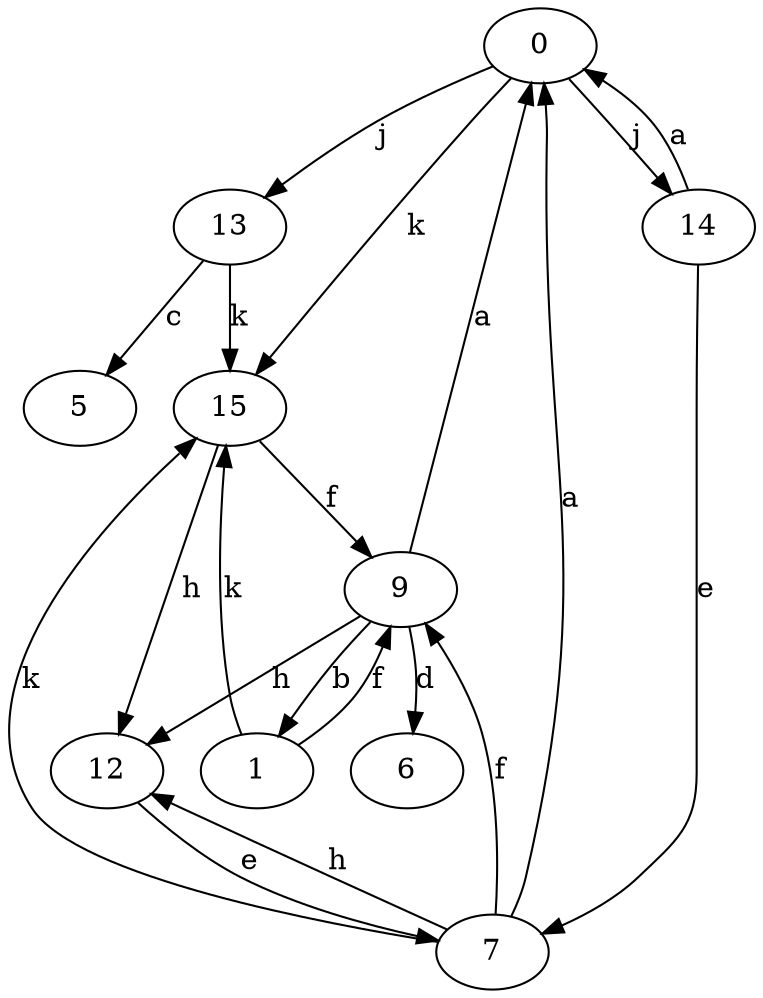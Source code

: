 strict digraph  {
0;
1;
5;
6;
7;
9;
12;
13;
14;
15;
0 -> 13  [label=j];
0 -> 14  [label=j];
0 -> 15  [label=k];
1 -> 9  [label=f];
1 -> 15  [label=k];
7 -> 0  [label=a];
7 -> 9  [label=f];
7 -> 12  [label=h];
7 -> 15  [label=k];
9 -> 0  [label=a];
9 -> 1  [label=b];
9 -> 6  [label=d];
9 -> 12  [label=h];
12 -> 7  [label=e];
13 -> 5  [label=c];
13 -> 15  [label=k];
14 -> 0  [label=a];
14 -> 7  [label=e];
15 -> 9  [label=f];
15 -> 12  [label=h];
}
